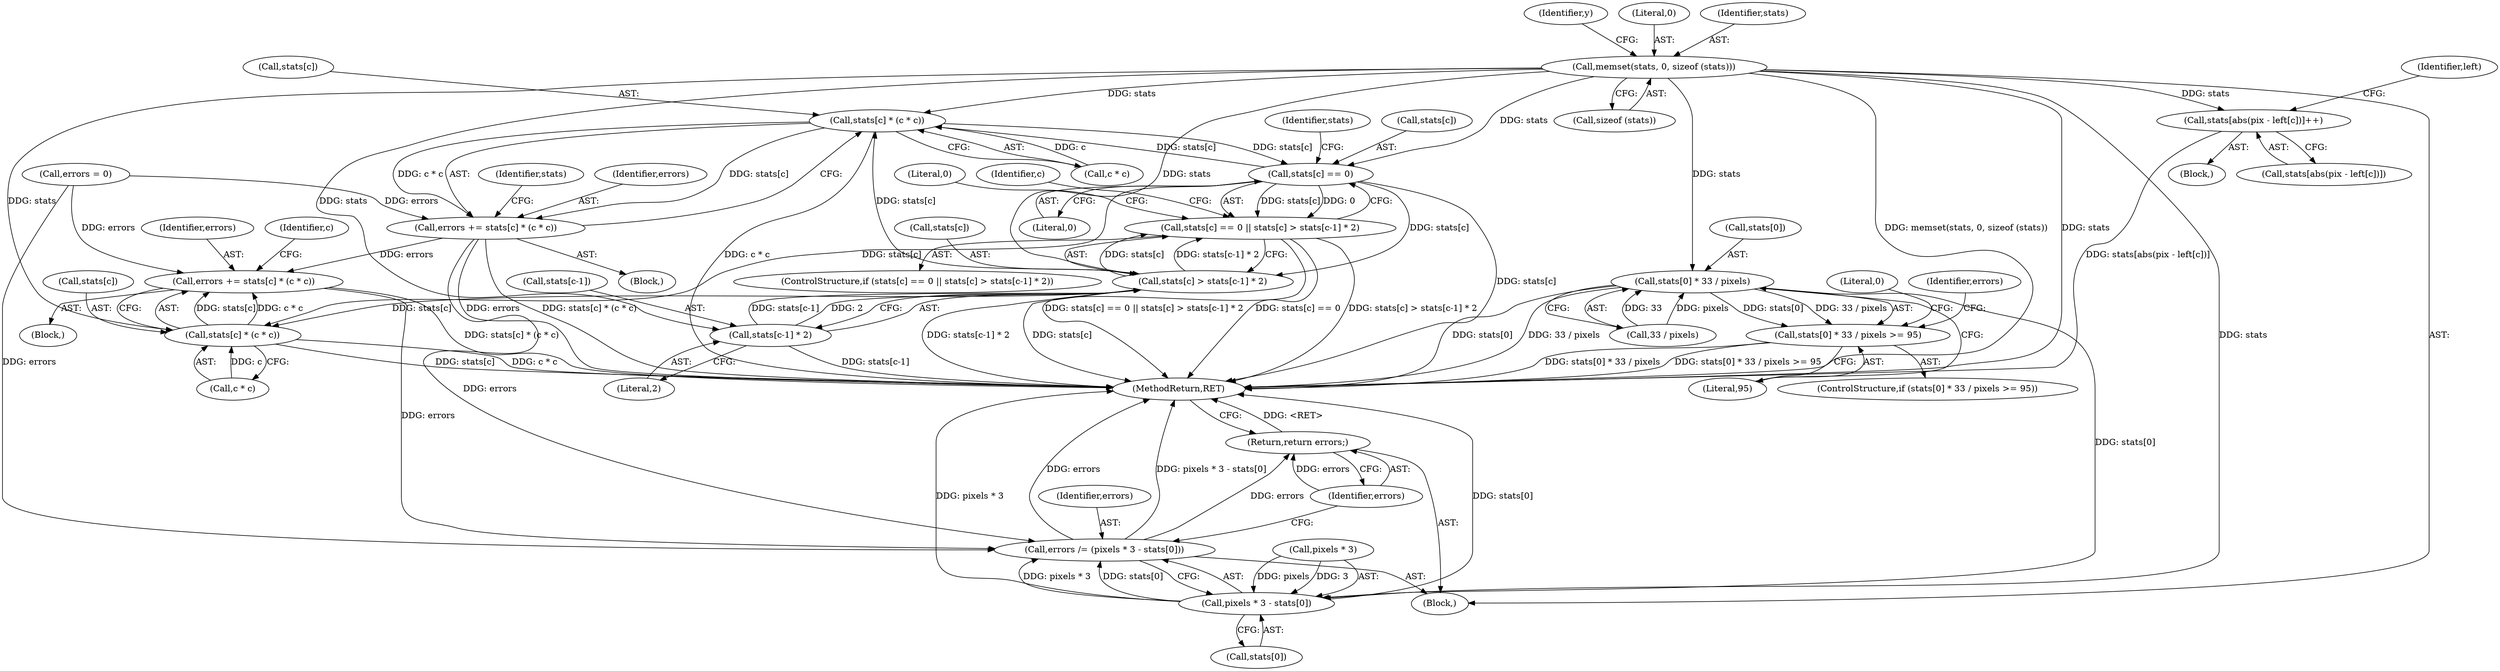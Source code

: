 digraph "0_qemu_9f64916da20eea67121d544698676295bbb105a7_5@API" {
"1000136" [label="(Call,memset(stats, 0, sizeof (stats)))"];
"1000253" [label="(Call,stats[abs(pix - left[c])]++)"];
"1000290" [label="(Call,stats[0] * 33 / pixels)"];
"1000289" [label="(Call,stats[0] * 33 / pixels >= 95)"];
"1000362" [label="(Call,pixels * 3 - stats[0])"];
"1000360" [label="(Call,errors /= (pixels * 3 - stats[0]))"];
"1000369" [label="(Return,return errors;)"];
"1000316" [label="(Call,stats[c] * (c * c))"];
"1000314" [label="(Call,errors += stats[c] * (c * c))"];
"1000351" [label="(Call,errors += stats[c] * (c * c))"];
"1000325" [label="(Call,stats[c] == 0)"];
"1000324" [label="(Call,stats[c] == 0 || stats[c] > stats[c-1] * 2)"];
"1000330" [label="(Call,stats[c] > stats[c-1] * 2)"];
"1000353" [label="(Call,stats[c] * (c * c))"];
"1000334" [label="(Call,stats[c-1] * 2)"];
"1000253" [label="(Call,stats[abs(pix - left[c])]++)"];
"1000302" [label="(Identifier,errors)"];
"1000354" [label="(Call,stats[c])"];
"1000370" [label="(Identifier,errors)"];
"1000289" [label="(Call,stats[0] * 33 / pixels >= 95)"];
"1000366" [label="(Call,stats[0])"];
"1000350" [label="(Block,)"];
"1000290" [label="(Call,stats[0] * 33 / pixels)"];
"1000254" [label="(Call,stats[abs(pix - left[c])])"];
"1000334" [label="(Call,stats[c-1] * 2)"];
"1000360" [label="(Call,errors /= (pixels * 3 - stats[0]))"];
"1000343" [label="(Literal,0)"];
"1000353" [label="(Call,stats[c] * (c * c))"];
"1000340" [label="(Literal,2)"];
"1000315" [label="(Identifier,errors)"];
"1000327" [label="(Identifier,stats)"];
"1000352" [label="(Identifier,errors)"];
"1000264" [label="(Identifier,left)"];
"1000363" [label="(Call,pixels * 3)"];
"1000357" [label="(Call,c * c)"];
"1000325" [label="(Call,stats[c] == 0)"];
"1000371" [label="(MethodReturn,RET)"];
"1000362" [label="(Call,pixels * 3 - stats[0])"];
"1000144" [label="(Identifier,y)"];
"1000349" [label="(Identifier,c)"];
"1000317" [label="(Call,stats[c])"];
"1000136" [label="(Call,memset(stats, 0, sizeof (stats)))"];
"1000229" [label="(Block,)"];
"1000314" [label="(Call,errors += stats[c] * (c * c))"];
"1000332" [label="(Identifier,stats)"];
"1000331" [label="(Call,stats[c])"];
"1000106" [label="(Block,)"];
"1000313" [label="(Block,)"];
"1000291" [label="(Call,stats[0])"];
"1000138" [label="(Literal,0)"];
"1000316" [label="(Call,stats[c] * (c * c))"];
"1000312" [label="(Identifier,c)"];
"1000300" [label="(Literal,0)"];
"1000137" [label="(Identifier,stats)"];
"1000324" [label="(Call,stats[c] == 0 || stats[c] > stats[c-1] * 2)"];
"1000329" [label="(Literal,0)"];
"1000139" [label="(Call,sizeof (stats))"];
"1000297" [label="(Literal,95)"];
"1000351" [label="(Call,errors += stats[c] * (c * c))"];
"1000294" [label="(Call,33 / pixels)"];
"1000369" [label="(Return,return errors;)"];
"1000335" [label="(Call,stats[c-1])"];
"1000288" [label="(ControlStructure,if (stats[0] * 33 / pixels >= 95))"];
"1000301" [label="(Call,errors = 0)"];
"1000320" [label="(Call,c * c)"];
"1000330" [label="(Call,stats[c] > stats[c-1] * 2)"];
"1000361" [label="(Identifier,errors)"];
"1000323" [label="(ControlStructure,if (stats[c] == 0 || stats[c] > stats[c-1] * 2))"];
"1000326" [label="(Call,stats[c])"];
"1000136" -> "1000106"  [label="AST: "];
"1000136" -> "1000139"  [label="CFG: "];
"1000137" -> "1000136"  [label="AST: "];
"1000138" -> "1000136"  [label="AST: "];
"1000139" -> "1000136"  [label="AST: "];
"1000144" -> "1000136"  [label="CFG: "];
"1000136" -> "1000371"  [label="DDG: memset(stats, 0, sizeof (stats))"];
"1000136" -> "1000371"  [label="DDG: stats"];
"1000136" -> "1000253"  [label="DDG: stats"];
"1000136" -> "1000290"  [label="DDG: stats"];
"1000136" -> "1000316"  [label="DDG: stats"];
"1000136" -> "1000325"  [label="DDG: stats"];
"1000136" -> "1000330"  [label="DDG: stats"];
"1000136" -> "1000334"  [label="DDG: stats"];
"1000136" -> "1000353"  [label="DDG: stats"];
"1000136" -> "1000362"  [label="DDG: stats"];
"1000253" -> "1000229"  [label="AST: "];
"1000253" -> "1000254"  [label="CFG: "];
"1000254" -> "1000253"  [label="AST: "];
"1000264" -> "1000253"  [label="CFG: "];
"1000253" -> "1000371"  [label="DDG: stats[abs(pix - left[c])]"];
"1000290" -> "1000289"  [label="AST: "];
"1000290" -> "1000294"  [label="CFG: "];
"1000291" -> "1000290"  [label="AST: "];
"1000294" -> "1000290"  [label="AST: "];
"1000297" -> "1000290"  [label="CFG: "];
"1000290" -> "1000371"  [label="DDG: stats[0]"];
"1000290" -> "1000371"  [label="DDG: 33 / pixels"];
"1000290" -> "1000289"  [label="DDG: stats[0]"];
"1000290" -> "1000289"  [label="DDG: 33 / pixels"];
"1000294" -> "1000290"  [label="DDG: 33"];
"1000294" -> "1000290"  [label="DDG: pixels"];
"1000290" -> "1000362"  [label="DDG: stats[0]"];
"1000289" -> "1000288"  [label="AST: "];
"1000289" -> "1000297"  [label="CFG: "];
"1000297" -> "1000289"  [label="AST: "];
"1000300" -> "1000289"  [label="CFG: "];
"1000302" -> "1000289"  [label="CFG: "];
"1000289" -> "1000371"  [label="DDG: stats[0] * 33 / pixels"];
"1000289" -> "1000371"  [label="DDG: stats[0] * 33 / pixels >= 95"];
"1000362" -> "1000360"  [label="AST: "];
"1000362" -> "1000366"  [label="CFG: "];
"1000363" -> "1000362"  [label="AST: "];
"1000366" -> "1000362"  [label="AST: "];
"1000360" -> "1000362"  [label="CFG: "];
"1000362" -> "1000371"  [label="DDG: stats[0]"];
"1000362" -> "1000371"  [label="DDG: pixels * 3"];
"1000362" -> "1000360"  [label="DDG: pixels * 3"];
"1000362" -> "1000360"  [label="DDG: stats[0]"];
"1000363" -> "1000362"  [label="DDG: pixels"];
"1000363" -> "1000362"  [label="DDG: 3"];
"1000360" -> "1000106"  [label="AST: "];
"1000361" -> "1000360"  [label="AST: "];
"1000370" -> "1000360"  [label="CFG: "];
"1000360" -> "1000371"  [label="DDG: errors"];
"1000360" -> "1000371"  [label="DDG: pixels * 3 - stats[0]"];
"1000314" -> "1000360"  [label="DDG: errors"];
"1000301" -> "1000360"  [label="DDG: errors"];
"1000351" -> "1000360"  [label="DDG: errors"];
"1000360" -> "1000369"  [label="DDG: errors"];
"1000369" -> "1000106"  [label="AST: "];
"1000369" -> "1000370"  [label="CFG: "];
"1000370" -> "1000369"  [label="AST: "];
"1000371" -> "1000369"  [label="CFG: "];
"1000369" -> "1000371"  [label="DDG: <RET>"];
"1000370" -> "1000369"  [label="DDG: errors"];
"1000316" -> "1000314"  [label="AST: "];
"1000316" -> "1000320"  [label="CFG: "];
"1000317" -> "1000316"  [label="AST: "];
"1000320" -> "1000316"  [label="AST: "];
"1000314" -> "1000316"  [label="CFG: "];
"1000316" -> "1000371"  [label="DDG: c * c"];
"1000316" -> "1000314"  [label="DDG: stats[c]"];
"1000316" -> "1000314"  [label="DDG: c * c"];
"1000325" -> "1000316"  [label="DDG: stats[c]"];
"1000330" -> "1000316"  [label="DDG: stats[c]"];
"1000320" -> "1000316"  [label="DDG: c"];
"1000316" -> "1000325"  [label="DDG: stats[c]"];
"1000314" -> "1000313"  [label="AST: "];
"1000315" -> "1000314"  [label="AST: "];
"1000327" -> "1000314"  [label="CFG: "];
"1000314" -> "1000371"  [label="DDG: errors"];
"1000314" -> "1000371"  [label="DDG: stats[c] * (c * c)"];
"1000301" -> "1000314"  [label="DDG: errors"];
"1000314" -> "1000351"  [label="DDG: errors"];
"1000351" -> "1000350"  [label="AST: "];
"1000351" -> "1000353"  [label="CFG: "];
"1000352" -> "1000351"  [label="AST: "];
"1000353" -> "1000351"  [label="AST: "];
"1000349" -> "1000351"  [label="CFG: "];
"1000351" -> "1000371"  [label="DDG: stats[c] * (c * c)"];
"1000353" -> "1000351"  [label="DDG: stats[c]"];
"1000353" -> "1000351"  [label="DDG: c * c"];
"1000301" -> "1000351"  [label="DDG: errors"];
"1000325" -> "1000324"  [label="AST: "];
"1000325" -> "1000329"  [label="CFG: "];
"1000326" -> "1000325"  [label="AST: "];
"1000329" -> "1000325"  [label="AST: "];
"1000332" -> "1000325"  [label="CFG: "];
"1000324" -> "1000325"  [label="CFG: "];
"1000325" -> "1000371"  [label="DDG: stats[c]"];
"1000325" -> "1000324"  [label="DDG: stats[c]"];
"1000325" -> "1000324"  [label="DDG: 0"];
"1000325" -> "1000330"  [label="DDG: stats[c]"];
"1000325" -> "1000353"  [label="DDG: stats[c]"];
"1000324" -> "1000323"  [label="AST: "];
"1000324" -> "1000330"  [label="CFG: "];
"1000330" -> "1000324"  [label="AST: "];
"1000343" -> "1000324"  [label="CFG: "];
"1000312" -> "1000324"  [label="CFG: "];
"1000324" -> "1000371"  [label="DDG: stats[c] > stats[c-1] * 2"];
"1000324" -> "1000371"  [label="DDG: stats[c] == 0 || stats[c] > stats[c-1] * 2"];
"1000324" -> "1000371"  [label="DDG: stats[c] == 0"];
"1000330" -> "1000324"  [label="DDG: stats[c]"];
"1000330" -> "1000324"  [label="DDG: stats[c-1] * 2"];
"1000330" -> "1000334"  [label="CFG: "];
"1000331" -> "1000330"  [label="AST: "];
"1000334" -> "1000330"  [label="AST: "];
"1000330" -> "1000371"  [label="DDG: stats[c-1] * 2"];
"1000330" -> "1000371"  [label="DDG: stats[c]"];
"1000334" -> "1000330"  [label="DDG: stats[c-1]"];
"1000334" -> "1000330"  [label="DDG: 2"];
"1000330" -> "1000353"  [label="DDG: stats[c]"];
"1000353" -> "1000357"  [label="CFG: "];
"1000354" -> "1000353"  [label="AST: "];
"1000357" -> "1000353"  [label="AST: "];
"1000353" -> "1000371"  [label="DDG: c * c"];
"1000353" -> "1000371"  [label="DDG: stats[c]"];
"1000357" -> "1000353"  [label="DDG: c"];
"1000334" -> "1000340"  [label="CFG: "];
"1000335" -> "1000334"  [label="AST: "];
"1000340" -> "1000334"  [label="AST: "];
"1000334" -> "1000371"  [label="DDG: stats[c-1]"];
}
